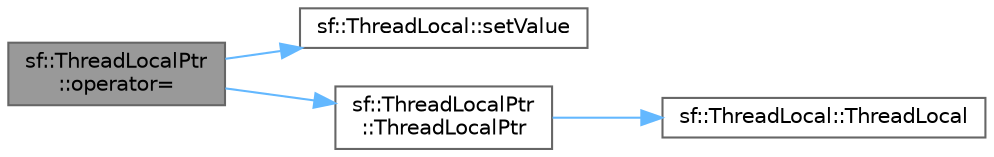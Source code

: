 digraph "sf::ThreadLocalPtr::operator="
{
 // LATEX_PDF_SIZE
  bgcolor="transparent";
  edge [fontname=Helvetica,fontsize=10,labelfontname=Helvetica,labelfontsize=10];
  node [fontname=Helvetica,fontsize=10,shape=box,height=0.2,width=0.4];
  rankdir="LR";
  Node1 [id="Node000001",label="sf::ThreadLocalPtr\l::operator=",height=0.2,width=0.4,color="gray40", fillcolor="grey60", style="filled", fontcolor="black",tooltip="Assignment operator for a ThreadLocalPtr parameter."];
  Node1 -> Node2 [id="edge1_Node000001_Node000002",color="steelblue1",style="solid",tooltip=" "];
  Node2 [id="Node000002",label="sf::ThreadLocal::setValue",height=0.2,width=0.4,color="grey40", fillcolor="white", style="filled",URL="$classsf_1_1_thread_local.html#ab7e334c83d77644a8e67ee31c3230007",tooltip="Set the thread-specific value of the variable."];
  Node1 -> Node3 [id="edge2_Node000001_Node000003",color="steelblue1",style="solid",tooltip=" "];
  Node3 [id="Node000003",label="sf::ThreadLocalPtr\l::ThreadLocalPtr",height=0.2,width=0.4,color="grey40", fillcolor="white", style="filled",URL="$classsf_1_1_thread_local_ptr.html#a8c678211d7828d2a8c41cb534422d649",tooltip="Default constructor."];
  Node3 -> Node4 [id="edge3_Node000003_Node000004",color="steelblue1",style="solid",tooltip=" "];
  Node4 [id="Node000004",label="sf::ThreadLocal::ThreadLocal",height=0.2,width=0.4,color="grey40", fillcolor="white", style="filled",URL="$classsf_1_1_thread_local.html#a44ea3c4be4eef118080275cbf4cf04cd",tooltip="Default constructor."];
}

